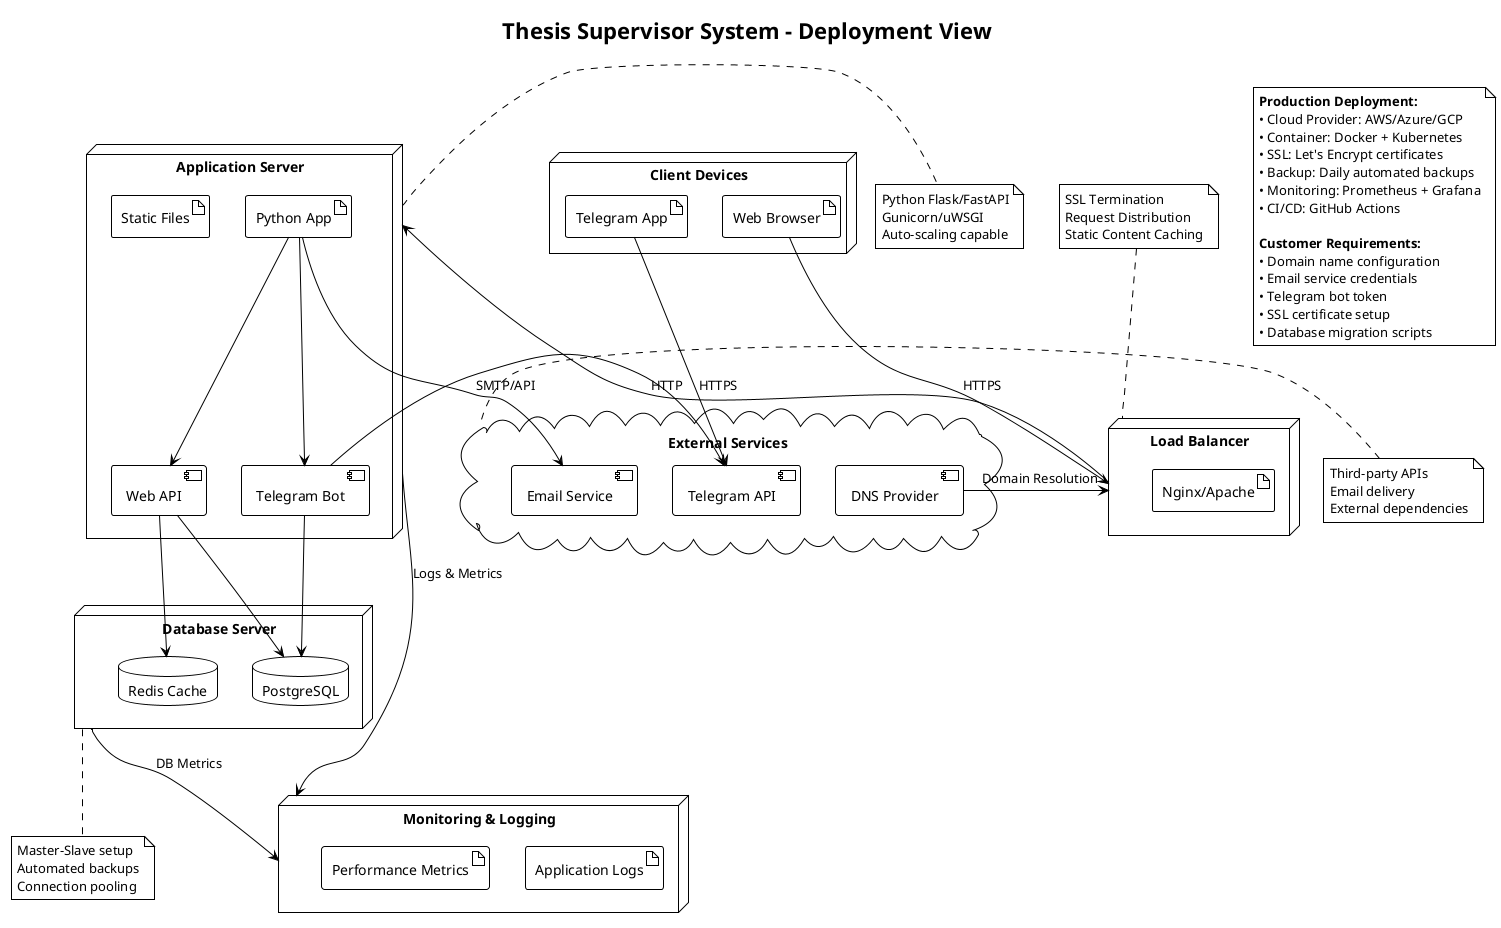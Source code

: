 @startuml deployment-diagram
!theme plain
title Thesis Supervisor System - Deployment View

node "Client Devices" {
  artifact "Web Browser" as Browser
  artifact "Telegram App" as TgClient
}

node "Load Balancer" as LB {
  artifact "Nginx/Apache" as WebServer
}

node "Application Server" as AppServer {
  artifact "Python App" as PyApp
  artifact "Static Files" as Static
  component "Web API" as API
  component "Telegram Bot" as Bot
}

node "Database Server" as DBServer {
  database "PostgreSQL" as DB
  database "Redis Cache" as Cache
}

cloud "External Services" as ExtCloud {
  component "Telegram API" as TgAPI
  component "Email Service" as EmailSvc
  component "DNS Provider" as DNS
}

node "Monitoring & Logging" as Monitor {
  artifact "Application Logs" as Logs
  artifact "Performance Metrics" as Metrics
}

' Client connections
Browser --> LB : HTTPS
TgClient --> TgAPI : HTTPS

' Load balancer
LB --> AppServer : HTTP

' Application server connections
PyApp --> API
PyApp --> Bot
API --> Cache
API --> DB
Bot --> TgAPI
Bot --> DB

' External service connections
PyApp --> EmailSvc : SMTP/API
DNS --> LB : Domain Resolution

' Monitoring
AppServer --> Monitor : Logs & Metrics
DBServer --> Monitor : DB Metrics

note top of LB
  SSL Termination
  Request Distribution
  Static Content Caching
end note

note right of AppServer
  Python Flask/FastAPI
  Gunicorn/uWSGI
  Auto-scaling capable
end note

note bottom of DBServer
  Master-Slave setup
  Automated backups
  Connection pooling
end note

note left of ExtCloud
  Third-party APIs
  Email delivery
  External dependencies
end note

' Deployment specifications
note as DeploymentNotes
**Production Deployment:**
• Cloud Provider: AWS/Azure/GCP
• Container: Docker + Kubernetes
• SSL: Let's Encrypt certificates
• Backup: Daily automated backups
• Monitoring: Prometheus + Grafana
• CI/CD: GitHub Actions

**Customer Requirements:**
• Domain name configuration
• Email service credentials
• Telegram bot token
• SSL certificate setup
• Database migration scripts
end note

@enduml 